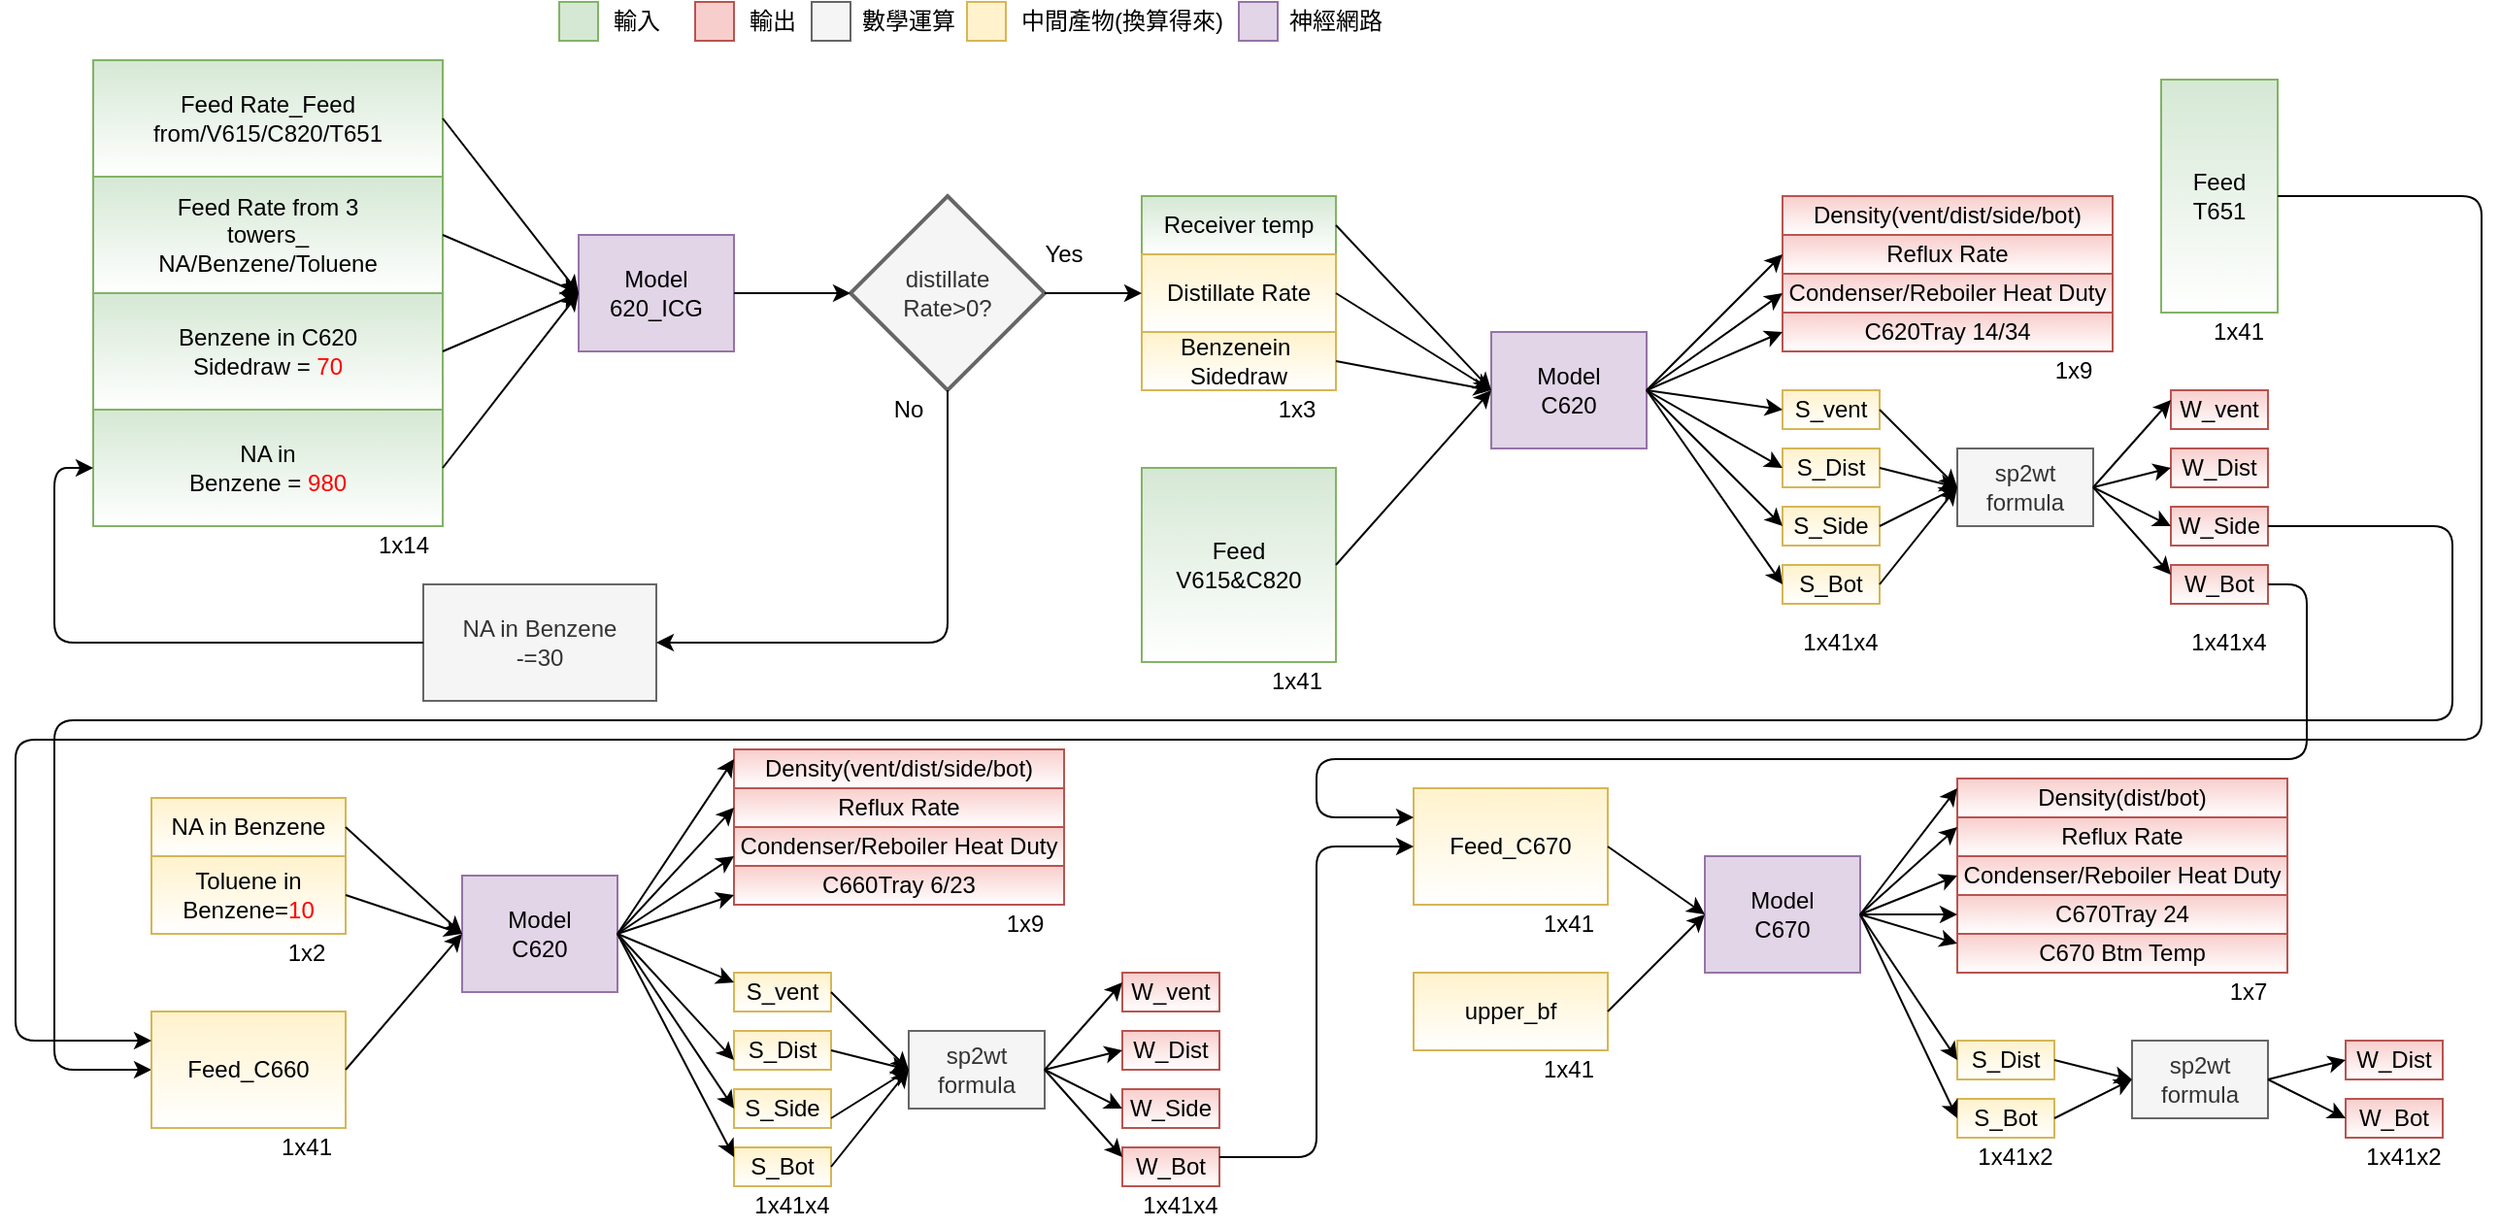 <mxfile version="13.10.4" type="github"><diagram id="YT4fyZw7qUf3C08G1BBM" name="Page-1"><mxGraphModel dx="1673" dy="896" grid="1" gridSize="10" guides="1" tooltips="1" connect="1" arrows="1" fold="1" page="1" pageScale="1" pageWidth="3300" pageHeight="4681" math="0" shadow="0"><root><mxCell id="0"/><mxCell id="1" parent="0"/><mxCell id="cX0LH5ztLK66et_Ho1zG-4" value="Feed Rate_Feed&lt;br&gt;from/V615/C820/T651" style="text;html=1;align=center;verticalAlign=middle;whiteSpace=wrap;rounded=0;fillColor=#d5e8d4;strokeColor=#82b366;gradientColor=#ffffff;" vertex="1" parent="1"><mxGeometry x="70" y="70" width="180" height="60" as="geometry"/></mxCell><mxCell id="cX0LH5ztLK66et_Ho1zG-5" value="Feed Rate from 3&lt;br&gt;towers_&lt;br&gt;NA/Benzene/Toluene" style="text;html=1;align=center;verticalAlign=middle;whiteSpace=wrap;rounded=0;fillColor=#d5e8d4;strokeColor=#82b366;gradientColor=#ffffff;" vertex="1" parent="1"><mxGeometry x="70" y="130" width="180" height="60" as="geometry"/></mxCell><mxCell id="cX0LH5ztLK66et_Ho1zG-6" value="Benzene in C620&lt;br&gt;Sidedraw = &lt;font color=&quot;#ff0000&quot;&gt;70&lt;/font&gt;" style="text;html=1;align=center;verticalAlign=middle;whiteSpace=wrap;rounded=0;fillColor=#d5e8d4;strokeColor=#82b366;gradientColor=#ffffff;" vertex="1" parent="1"><mxGeometry x="70" y="190" width="180" height="60" as="geometry"/></mxCell><mxCell id="cX0LH5ztLK66et_Ho1zG-7" value="NA in&lt;br&gt;Benzene =&amp;nbsp;&lt;font color=&quot;#ff0000&quot;&gt;980&lt;/font&gt;" style="text;html=1;align=center;verticalAlign=middle;whiteSpace=wrap;rounded=0;fillColor=#d5e8d4;strokeColor=#82b366;gradientColor=#ffffff;" vertex="1" parent="1"><mxGeometry x="70" y="250" width="180" height="60" as="geometry"/></mxCell><mxCell id="cX0LH5ztLK66et_Ho1zG-8" value="Model&lt;br&gt;620_ICG" style="rounded=0;whiteSpace=wrap;html=1;strokeColor=#9673a6;fillColor=#e1d5e7;align=center;" vertex="1" parent="1"><mxGeometry x="320" y="160" width="80" height="60" as="geometry"/></mxCell><mxCell id="cX0LH5ztLK66et_Ho1zG-9" value="distillate&lt;br&gt;Rate&amp;gt;0?" style="strokeWidth=2;html=1;shape=mxgraph.flowchart.decision;whiteSpace=wrap;fillColor=#f5f5f5;fontColor=#333333;align=center;strokeColor=#666666;" vertex="1" parent="1"><mxGeometry x="460" y="140" width="100" height="100" as="geometry"/></mxCell><mxCell id="cX0LH5ztLK66et_Ho1zG-11" value="" style="endArrow=classic;html=1;fontColor=#000000;exitX=1;exitY=0.5;exitDx=0;exitDy=0;entryX=0;entryY=0.5;entryDx=0;entryDy=0;" edge="1" parent="1" source="cX0LH5ztLK66et_Ho1zG-4" target="cX0LH5ztLK66et_Ho1zG-8"><mxGeometry width="50" height="50" relative="1" as="geometry"><mxPoint x="320" y="260" as="sourcePoint"/><mxPoint x="370" y="210" as="targetPoint"/></mxGeometry></mxCell><mxCell id="cX0LH5ztLK66et_Ho1zG-12" value="" style="endArrow=classic;html=1;fontColor=#000000;exitX=1;exitY=0.5;exitDx=0;exitDy=0;entryX=0;entryY=0.5;entryDx=0;entryDy=0;" edge="1" parent="1" source="cX0LH5ztLK66et_Ho1zG-5" target="cX0LH5ztLK66et_Ho1zG-8"><mxGeometry width="50" height="50" relative="1" as="geometry"><mxPoint x="320" y="260" as="sourcePoint"/><mxPoint x="370" y="210" as="targetPoint"/></mxGeometry></mxCell><mxCell id="cX0LH5ztLK66et_Ho1zG-13" value="" style="endArrow=classic;html=1;fontColor=#000000;exitX=1;exitY=0.5;exitDx=0;exitDy=0;entryX=0;entryY=0.5;entryDx=0;entryDy=0;" edge="1" parent="1" source="cX0LH5ztLK66et_Ho1zG-6" target="cX0LH5ztLK66et_Ho1zG-8"><mxGeometry width="50" height="50" relative="1" as="geometry"><mxPoint x="320" y="260" as="sourcePoint"/><mxPoint x="370" y="210" as="targetPoint"/></mxGeometry></mxCell><mxCell id="cX0LH5ztLK66et_Ho1zG-14" value="" style="endArrow=classic;html=1;fontColor=#000000;exitX=1;exitY=0.5;exitDx=0;exitDy=0;entryX=0;entryY=0.5;entryDx=0;entryDy=0;" edge="1" parent="1" source="cX0LH5ztLK66et_Ho1zG-7" target="cX0LH5ztLK66et_Ho1zG-8"><mxGeometry width="50" height="50" relative="1" as="geometry"><mxPoint x="320" y="260" as="sourcePoint"/><mxPoint x="370" y="210" as="targetPoint"/></mxGeometry></mxCell><mxCell id="cX0LH5ztLK66et_Ho1zG-15" value="" style="endArrow=classic;html=1;fontColor=#000000;exitX=1;exitY=0.5;exitDx=0;exitDy=0;entryX=0;entryY=0.5;entryDx=0;entryDy=0;entryPerimeter=0;" edge="1" parent="1" source="cX0LH5ztLK66et_Ho1zG-8" target="cX0LH5ztLK66et_Ho1zG-9"><mxGeometry width="50" height="50" relative="1" as="geometry"><mxPoint x="320" y="260" as="sourcePoint"/><mxPoint x="400" y="270" as="targetPoint"/></mxGeometry></mxCell><mxCell id="cX0LH5ztLK66et_Ho1zG-16" value="NA in Benzene&lt;br&gt;-=30" style="rounded=0;whiteSpace=wrap;html=1;strokeColor=#666666;fillColor=#f5f5f5;fontColor=#333333;align=center;" vertex="1" parent="1"><mxGeometry x="240" y="340" width="120" height="60" as="geometry"/></mxCell><mxCell id="cX0LH5ztLK66et_Ho1zG-17" value="" style="edgeStyle=segmentEdgeStyle;endArrow=classic;html=1;fontColor=#000000;exitX=0.5;exitY=1;exitDx=0;exitDy=0;exitPerimeter=0;entryX=1;entryY=0.5;entryDx=0;entryDy=0;" edge="1" parent="1" source="cX0LH5ztLK66et_Ho1zG-9" target="cX0LH5ztLK66et_Ho1zG-16"><mxGeometry width="50" height="50" relative="1" as="geometry"><mxPoint x="320" y="260" as="sourcePoint"/><mxPoint x="510" y="400" as="targetPoint"/><Array as="points"><mxPoint x="510" y="370"/><mxPoint x="400" y="370"/></Array></mxGeometry></mxCell><mxCell id="cX0LH5ztLK66et_Ho1zG-18" value="" style="edgeStyle=segmentEdgeStyle;endArrow=classic;html=1;fontColor=#000000;exitX=0;exitY=0.5;exitDx=0;exitDy=0;entryX=0;entryY=0.5;entryDx=0;entryDy=0;" edge="1" parent="1" source="cX0LH5ztLK66et_Ho1zG-16" target="cX0LH5ztLK66et_Ho1zG-7"><mxGeometry width="50" height="50" relative="1" as="geometry"><mxPoint x="320" y="260" as="sourcePoint"/><mxPoint x="370" y="210" as="targetPoint"/><Array as="points"><mxPoint x="50" y="370"/><mxPoint x="50" y="280"/></Array></mxGeometry></mxCell><mxCell id="cX0LH5ztLK66et_Ho1zG-19" value="No" style="text;html=1;strokeColor=none;fillColor=none;align=center;verticalAlign=middle;whiteSpace=wrap;rounded=0;fontColor=#000000;" vertex="1" parent="1"><mxGeometry x="470" y="240" width="40" height="20" as="geometry"/></mxCell><mxCell id="cX0LH5ztLK66et_Ho1zG-20" value="Yes" style="text;html=1;strokeColor=none;fillColor=none;align=center;verticalAlign=middle;whiteSpace=wrap;rounded=0;fontColor=#000000;" vertex="1" parent="1"><mxGeometry x="550" y="160" width="40" height="20" as="geometry"/></mxCell><mxCell id="cX0LH5ztLK66et_Ho1zG-22" value="Receiver temp" style="text;html=1;align=center;verticalAlign=middle;whiteSpace=wrap;rounded=0;fillColor=#d5e8d4;strokeColor=#82b366;gradientColor=#ffffff;" vertex="1" parent="1"><mxGeometry x="610" y="140" width="100" height="30" as="geometry"/></mxCell><mxCell id="cX0LH5ztLK66et_Ho1zG-23" value="Distillate Rate" style="text;html=1;align=center;verticalAlign=middle;whiteSpace=wrap;rounded=0;fillColor=#fff2cc;strokeColor=#d6b656;gradientColor=#ffffff;" vertex="1" parent="1"><mxGeometry x="610" y="170" width="100" height="40" as="geometry"/></mxCell><mxCell id="cX0LH5ztLK66et_Ho1zG-24" value="Benzenein&amp;nbsp;&lt;br&gt;Sidedraw" style="text;html=1;align=center;verticalAlign=middle;whiteSpace=wrap;rounded=0;fillColor=#fff2cc;strokeColor=#d6b656;gradientColor=#ffffff;" vertex="1" parent="1"><mxGeometry x="610" y="210" width="100" height="30" as="geometry"/></mxCell><mxCell id="cX0LH5ztLK66et_Ho1zG-25" value="1x14" style="text;html=1;strokeColor=none;fillColor=none;align=center;verticalAlign=middle;whiteSpace=wrap;rounded=0;fontColor=#000000;" vertex="1" parent="1"><mxGeometry x="210" y="310" width="40" height="20" as="geometry"/></mxCell><mxCell id="cX0LH5ztLK66et_Ho1zG-26" value="" style="endArrow=classic;html=1;fontColor=#000000;entryX=0;entryY=0.5;entryDx=0;entryDy=0;exitX=1;exitY=0.5;exitDx=0;exitDy=0;exitPerimeter=0;" edge="1" parent="1" source="cX0LH5ztLK66et_Ho1zG-9" target="cX0LH5ztLK66et_Ho1zG-23"><mxGeometry width="50" height="50" relative="1" as="geometry"><mxPoint x="410" y="320" as="sourcePoint"/><mxPoint x="460" y="270" as="targetPoint"/></mxGeometry></mxCell><mxCell id="cX0LH5ztLK66et_Ho1zG-27" value="1x3" style="text;html=1;strokeColor=none;fillColor=none;align=center;verticalAlign=middle;whiteSpace=wrap;rounded=0;fontColor=#000000;" vertex="1" parent="1"><mxGeometry x="670" y="240" width="40" height="20" as="geometry"/></mxCell><mxCell id="cX0LH5ztLK66et_Ho1zG-29" value="Feed&lt;br&gt;V615&amp;amp;C820" style="text;html=1;align=center;verticalAlign=middle;whiteSpace=wrap;rounded=0;strokeColor=#82b366;fillColor=#d5e8d4;gradientColor=#ffffff;" vertex="1" parent="1"><mxGeometry x="610" y="280" width="100" height="100" as="geometry"/></mxCell><mxCell id="cX0LH5ztLK66et_Ho1zG-31" value="Model&lt;br&gt;C620" style="rounded=0;whiteSpace=wrap;html=1;strokeColor=#9673a6;fillColor=#e1d5e7;align=center;" vertex="1" parent="1"><mxGeometry x="790" y="210" width="80" height="60" as="geometry"/></mxCell><mxCell id="cX0LH5ztLK66et_Ho1zG-32" value="1x41" style="text;html=1;strokeColor=none;fillColor=none;align=center;verticalAlign=middle;whiteSpace=wrap;rounded=0;fontColor=#000000;" vertex="1" parent="1"><mxGeometry x="670" y="380" width="40" height="20" as="geometry"/></mxCell><mxCell id="cX0LH5ztLK66et_Ho1zG-33" value="" style="endArrow=classic;html=1;fontColor=#000000;entryX=0;entryY=0.5;entryDx=0;entryDy=0;exitX=1;exitY=0.5;exitDx=0;exitDy=0;" edge="1" parent="1" source="cX0LH5ztLK66et_Ho1zG-22" target="cX0LH5ztLK66et_Ho1zG-31"><mxGeometry width="50" height="50" relative="1" as="geometry"><mxPoint x="430" y="310" as="sourcePoint"/><mxPoint x="480" y="260" as="targetPoint"/></mxGeometry></mxCell><mxCell id="cX0LH5ztLK66et_Ho1zG-34" value="" style="endArrow=classic;html=1;fontColor=#000000;exitX=1;exitY=0.5;exitDx=0;exitDy=0;" edge="1" parent="1" source="cX0LH5ztLK66et_Ho1zG-23"><mxGeometry width="50" height="50" relative="1" as="geometry"><mxPoint x="430" y="310" as="sourcePoint"/><mxPoint x="790" y="240" as="targetPoint"/></mxGeometry></mxCell><mxCell id="cX0LH5ztLK66et_Ho1zG-35" value="" style="endArrow=classic;html=1;fontColor=#000000;entryX=0;entryY=0.5;entryDx=0;entryDy=0;exitX=1;exitY=0.5;exitDx=0;exitDy=0;" edge="1" parent="1" source="cX0LH5ztLK66et_Ho1zG-24" target="cX0LH5ztLK66et_Ho1zG-31"><mxGeometry width="50" height="50" relative="1" as="geometry"><mxPoint x="430" y="310" as="sourcePoint"/><mxPoint x="480" y="260" as="targetPoint"/></mxGeometry></mxCell><mxCell id="cX0LH5ztLK66et_Ho1zG-36" value="" style="endArrow=classic;html=1;fontColor=#000000;entryX=0;entryY=0.5;entryDx=0;entryDy=0;exitX=1;exitY=0.5;exitDx=0;exitDy=0;" edge="1" parent="1" source="cX0LH5ztLK66et_Ho1zG-29" target="cX0LH5ztLK66et_Ho1zG-31"><mxGeometry width="50" height="50" relative="1" as="geometry"><mxPoint x="430" y="310" as="sourcePoint"/><mxPoint x="480" y="260" as="targetPoint"/></mxGeometry></mxCell><mxCell id="cX0LH5ztLK66et_Ho1zG-37" value="Density(vent/dist/side/bot)" style="text;html=1;align=center;verticalAlign=middle;whiteSpace=wrap;rounded=0;fillColor=#f8cecc;strokeColor=#b85450;gradientColor=#ffffff;" vertex="1" parent="1"><mxGeometry x="940" y="140" width="170" height="20" as="geometry"/></mxCell><mxCell id="cX0LH5ztLK66et_Ho1zG-38" value="Reflux Rate" style="text;html=1;align=center;verticalAlign=middle;whiteSpace=wrap;rounded=0;fillColor=#f8cecc;strokeColor=#b85450;gradientColor=#ffffff;" vertex="1" parent="1"><mxGeometry x="940" y="160" width="170" height="20" as="geometry"/></mxCell><mxCell id="cX0LH5ztLK66et_Ho1zG-39" value="Condenser/Reboiler Heat Duty" style="text;html=1;align=center;verticalAlign=middle;whiteSpace=wrap;rounded=0;fillColor=#f8cecc;strokeColor=#b85450;gradientColor=#ffffff;" vertex="1" parent="1"><mxGeometry x="940" y="180" width="170" height="20" as="geometry"/></mxCell><mxCell id="cX0LH5ztLK66et_Ho1zG-42" value="C620Tray 14/34" style="text;html=1;align=center;verticalAlign=middle;whiteSpace=wrap;rounded=0;fillColor=#f8cecc;strokeColor=#b85450;gradientColor=#ffffff;" vertex="1" parent="1"><mxGeometry x="940" y="200" width="170" height="20" as="geometry"/></mxCell><mxCell id="cX0LH5ztLK66et_Ho1zG-43" value="S_vent" style="text;html=1;align=center;verticalAlign=middle;whiteSpace=wrap;rounded=0;fillColor=#fff2cc;strokeColor=#d6b656;gradientColor=#ffffff;" vertex="1" parent="1"><mxGeometry x="940" y="240" width="50" height="20" as="geometry"/></mxCell><mxCell id="cX0LH5ztLK66et_Ho1zG-44" value="S_Dist" style="text;html=1;align=center;verticalAlign=middle;whiteSpace=wrap;rounded=0;fillColor=#fff2cc;strokeColor=#d6b656;gradientColor=#ffffff;" vertex="1" parent="1"><mxGeometry x="940" y="270" width="50" height="20" as="geometry"/></mxCell><mxCell id="cX0LH5ztLK66et_Ho1zG-45" value="S_Side" style="text;html=1;align=center;verticalAlign=middle;whiteSpace=wrap;rounded=0;fillColor=#fff2cc;strokeColor=#d6b656;gradientColor=#ffffff;" vertex="1" parent="1"><mxGeometry x="940" y="300" width="50" height="20" as="geometry"/></mxCell><mxCell id="cX0LH5ztLK66et_Ho1zG-46" value="S_Bot" style="text;html=1;align=center;verticalAlign=middle;whiteSpace=wrap;rounded=0;fillColor=#fff2cc;strokeColor=#d6b656;gradientColor=#ffffff;" vertex="1" parent="1"><mxGeometry x="940" y="330" width="50" height="20" as="geometry"/></mxCell><mxCell id="cX0LH5ztLK66et_Ho1zG-48" value="" style="endArrow=classic;html=1;fontColor=#000000;exitX=1;exitY=0.5;exitDx=0;exitDy=0;entryX=0;entryY=0.5;entryDx=0;entryDy=0;" edge="1" parent="1" source="cX0LH5ztLK66et_Ho1zG-31" target="cX0LH5ztLK66et_Ho1zG-38"><mxGeometry width="50" height="50" relative="1" as="geometry"><mxPoint x="1050" y="280" as="sourcePoint"/><mxPoint x="1100" y="230" as="targetPoint"/></mxGeometry></mxCell><mxCell id="cX0LH5ztLK66et_Ho1zG-49" value="" style="endArrow=classic;html=1;fontColor=#000000;entryX=0;entryY=0.5;entryDx=0;entryDy=0;" edge="1" parent="1" target="cX0LH5ztLK66et_Ho1zG-39"><mxGeometry width="50" height="50" relative="1" as="geometry"><mxPoint x="870" y="240" as="sourcePoint"/><mxPoint x="1090" y="230" as="targetPoint"/></mxGeometry></mxCell><mxCell id="cX0LH5ztLK66et_Ho1zG-50" value="" style="endArrow=classic;html=1;fontColor=#000000;entryX=0;entryY=0.5;entryDx=0;entryDy=0;" edge="1" parent="1" target="cX0LH5ztLK66et_Ho1zG-42"><mxGeometry width="50" height="50" relative="1" as="geometry"><mxPoint x="870" y="240" as="sourcePoint"/><mxPoint x="1090" y="230" as="targetPoint"/></mxGeometry></mxCell><mxCell id="cX0LH5ztLK66et_Ho1zG-51" value="" style="endArrow=classic;html=1;fontColor=#000000;exitX=1;exitY=0.5;exitDx=0;exitDy=0;entryX=0;entryY=0.5;entryDx=0;entryDy=0;" edge="1" parent="1" source="cX0LH5ztLK66et_Ho1zG-31" target="cX0LH5ztLK66et_Ho1zG-43"><mxGeometry width="50" height="50" relative="1" as="geometry"><mxPoint x="1040" y="280" as="sourcePoint"/><mxPoint x="1090" y="230" as="targetPoint"/></mxGeometry></mxCell><mxCell id="cX0LH5ztLK66et_Ho1zG-52" value="" style="endArrow=classic;html=1;fontColor=#000000;entryX=0;entryY=0.5;entryDx=0;entryDy=0;" edge="1" parent="1" target="cX0LH5ztLK66et_Ho1zG-44"><mxGeometry width="50" height="50" relative="1" as="geometry"><mxPoint x="870" y="240" as="sourcePoint"/><mxPoint x="1090" y="230" as="targetPoint"/></mxGeometry></mxCell><mxCell id="cX0LH5ztLK66et_Ho1zG-53" value="" style="endArrow=classic;html=1;fontColor=#000000;exitX=1;exitY=0.5;exitDx=0;exitDy=0;entryX=0;entryY=0.5;entryDx=0;entryDy=0;" edge="1" parent="1" source="cX0LH5ztLK66et_Ho1zG-31" target="cX0LH5ztLK66et_Ho1zG-45"><mxGeometry width="50" height="50" relative="1" as="geometry"><mxPoint x="1040" y="280" as="sourcePoint"/><mxPoint x="1090" y="230" as="targetPoint"/></mxGeometry></mxCell><mxCell id="cX0LH5ztLK66et_Ho1zG-54" value="" style="endArrow=classic;html=1;fontColor=#000000;exitX=1;exitY=0.5;exitDx=0;exitDy=0;entryX=0;entryY=0.5;entryDx=0;entryDy=0;" edge="1" parent="1" source="cX0LH5ztLK66et_Ho1zG-31" target="cX0LH5ztLK66et_Ho1zG-46"><mxGeometry width="50" height="50" relative="1" as="geometry"><mxPoint x="1040" y="350" as="sourcePoint"/><mxPoint x="1090" y="300" as="targetPoint"/></mxGeometry></mxCell><mxCell id="cX0LH5ztLK66et_Ho1zG-55" value="sp2wt&lt;br&gt;formula" style="text;html=1;align=center;verticalAlign=middle;whiteSpace=wrap;rounded=0;fontColor=#333333;fillColor=#f5f5f5;strokeColor=#666666;" vertex="1" parent="1"><mxGeometry x="1030" y="270" width="70" height="40" as="geometry"/></mxCell><mxCell id="cX0LH5ztLK66et_Ho1zG-56" value="" style="endArrow=classic;html=1;fontColor=#000000;exitX=1;exitY=0.5;exitDx=0;exitDy=0;" edge="1" parent="1" source="cX0LH5ztLK66et_Ho1zG-43"><mxGeometry width="50" height="50" relative="1" as="geometry"><mxPoint x="1040" y="340" as="sourcePoint"/><mxPoint x="1030" y="290" as="targetPoint"/></mxGeometry></mxCell><mxCell id="cX0LH5ztLK66et_Ho1zG-57" value="" style="endArrow=classic;html=1;fontColor=#000000;exitX=1;exitY=0.5;exitDx=0;exitDy=0;entryX=0;entryY=0.5;entryDx=0;entryDy=0;" edge="1" parent="1" source="cX0LH5ztLK66et_Ho1zG-44" target="cX0LH5ztLK66et_Ho1zG-55"><mxGeometry width="50" height="50" relative="1" as="geometry"><mxPoint x="1040" y="340" as="sourcePoint"/><mxPoint x="1090" y="290" as="targetPoint"/></mxGeometry></mxCell><mxCell id="cX0LH5ztLK66et_Ho1zG-58" value="" style="endArrow=classic;html=1;fontColor=#000000;exitX=1;exitY=0.5;exitDx=0;exitDy=0;entryX=0;entryY=0.5;entryDx=0;entryDy=0;" edge="1" parent="1" source="cX0LH5ztLK66et_Ho1zG-45" target="cX0LH5ztLK66et_Ho1zG-55"><mxGeometry width="50" height="50" relative="1" as="geometry"><mxPoint x="1040" y="340" as="sourcePoint"/><mxPoint x="1090" y="290" as="targetPoint"/></mxGeometry></mxCell><mxCell id="cX0LH5ztLK66et_Ho1zG-59" value="" style="endArrow=classic;html=1;fontColor=#000000;exitX=1;exitY=0.5;exitDx=0;exitDy=0;entryX=0;entryY=0.5;entryDx=0;entryDy=0;" edge="1" parent="1" source="cX0LH5ztLK66et_Ho1zG-46" target="cX0LH5ztLK66et_Ho1zG-55"><mxGeometry width="50" height="50" relative="1" as="geometry"><mxPoint x="1040" y="340" as="sourcePoint"/><mxPoint x="1090" y="290" as="targetPoint"/></mxGeometry></mxCell><mxCell id="cX0LH5ztLK66et_Ho1zG-61" value="W_vent" style="text;html=1;align=center;verticalAlign=middle;whiteSpace=wrap;rounded=0;fillColor=#f8cecc;strokeColor=#b85450;gradientColor=#ffffff;" vertex="1" parent="1"><mxGeometry x="1140" y="240" width="50" height="20" as="geometry"/></mxCell><mxCell id="cX0LH5ztLK66et_Ho1zG-62" value="W_Dist" style="text;html=1;align=center;verticalAlign=middle;whiteSpace=wrap;rounded=0;fillColor=#f8cecc;strokeColor=#b85450;gradientColor=#ffffff;" vertex="1" parent="1"><mxGeometry x="1140" y="270" width="50" height="20" as="geometry"/></mxCell><mxCell id="cX0LH5ztLK66et_Ho1zG-63" value="W_Side" style="text;html=1;align=center;verticalAlign=middle;whiteSpace=wrap;rounded=0;fillColor=#f8cecc;strokeColor=#b85450;gradientColor=#ffffff;" vertex="1" parent="1"><mxGeometry x="1140" y="300" width="50" height="20" as="geometry"/></mxCell><mxCell id="cX0LH5ztLK66et_Ho1zG-64" value="W_Bot" style="text;html=1;align=center;verticalAlign=middle;whiteSpace=wrap;rounded=0;fillColor=#f8cecc;strokeColor=#b85450;gradientColor=#ffffff;" vertex="1" parent="1"><mxGeometry x="1140" y="330" width="50" height="20" as="geometry"/></mxCell><mxCell id="cX0LH5ztLK66et_Ho1zG-65" value="" style="endArrow=classic;html=1;fontColor=#000000;entryX=0;entryY=0.25;entryDx=0;entryDy=0;exitX=1;exitY=0.5;exitDx=0;exitDy=0;" edge="1" parent="1" source="cX0LH5ztLK66et_Ho1zG-55" target="cX0LH5ztLK66et_Ho1zG-61"><mxGeometry width="50" height="50" relative="1" as="geometry"><mxPoint x="900" y="320" as="sourcePoint"/><mxPoint x="950" y="270" as="targetPoint"/></mxGeometry></mxCell><mxCell id="cX0LH5ztLK66et_Ho1zG-66" value="" style="endArrow=classic;html=1;fontColor=#000000;entryX=0;entryY=0.5;entryDx=0;entryDy=0;exitX=1;exitY=0.5;exitDx=0;exitDy=0;" edge="1" parent="1" source="cX0LH5ztLK66et_Ho1zG-55" target="cX0LH5ztLK66et_Ho1zG-62"><mxGeometry width="50" height="50" relative="1" as="geometry"><mxPoint x="900" y="320" as="sourcePoint"/><mxPoint x="950" y="270" as="targetPoint"/></mxGeometry></mxCell><mxCell id="cX0LH5ztLK66et_Ho1zG-67" value="" style="endArrow=classic;html=1;fontColor=#000000;entryX=0;entryY=0.5;entryDx=0;entryDy=0;exitX=1;exitY=0.5;exitDx=0;exitDy=0;" edge="1" parent="1" source="cX0LH5ztLK66et_Ho1zG-55" target="cX0LH5ztLK66et_Ho1zG-63"><mxGeometry width="50" height="50" relative="1" as="geometry"><mxPoint x="900" y="320" as="sourcePoint"/><mxPoint x="950" y="270" as="targetPoint"/></mxGeometry></mxCell><mxCell id="cX0LH5ztLK66et_Ho1zG-68" value="" style="endArrow=classic;html=1;fontColor=#000000;entryX=0;entryY=0.25;entryDx=0;entryDy=0;exitX=1;exitY=0.5;exitDx=0;exitDy=0;" edge="1" parent="1" source="cX0LH5ztLK66et_Ho1zG-55" target="cX0LH5ztLK66et_Ho1zG-64"><mxGeometry width="50" height="50" relative="1" as="geometry"><mxPoint x="900" y="320" as="sourcePoint"/><mxPoint x="950" y="270" as="targetPoint"/></mxGeometry></mxCell><mxCell id="cX0LH5ztLK66et_Ho1zG-69" value="Feed&lt;br&gt;T651" style="text;html=1;align=center;verticalAlign=middle;whiteSpace=wrap;rounded=0;fillColor=#d5e8d4;strokeColor=#82b366;gradientColor=#ffffff;" vertex="1" parent="1"><mxGeometry x="1135" y="80" width="60" height="120" as="geometry"/></mxCell><mxCell id="cX0LH5ztLK66et_Ho1zG-73" value="" style="edgeStyle=segmentEdgeStyle;endArrow=classic;html=1;fontColor=#000000;exitX=1;exitY=0.5;exitDx=0;exitDy=0;entryX=0;entryY=0.5;entryDx=0;entryDy=0;" edge="1" parent="1" source="cX0LH5ztLK66et_Ho1zG-63" target="cX0LH5ztLK66et_Ho1zG-74"><mxGeometry width="50" height="50" relative="1" as="geometry"><mxPoint x="1285.0" y="300" as="sourcePoint"/><mxPoint x="80" y="590" as="targetPoint"/><Array as="points"><mxPoint x="1285" y="310"/><mxPoint x="1285" y="410"/><mxPoint x="50" y="410"/><mxPoint x="50" y="590"/></Array></mxGeometry></mxCell><mxCell id="cX0LH5ztLK66et_Ho1zG-74" value="Feed_C660" style="text;html=1;align=center;verticalAlign=middle;whiteSpace=wrap;rounded=0;strokeColor=#d6b656;fillColor=#fff2cc;gradientColor=#ffffff;" vertex="1" parent="1"><mxGeometry x="100" y="560" width="100" height="60" as="geometry"/></mxCell><mxCell id="cX0LH5ztLK66et_Ho1zG-76" value="NA in Benzene" style="text;html=1;align=center;verticalAlign=middle;whiteSpace=wrap;rounded=0;fillColor=#fff2cc;strokeColor=#d6b656;gradientColor=#ffffff;" vertex="1" parent="1"><mxGeometry x="100" y="450" width="100" height="30" as="geometry"/></mxCell><mxCell id="cX0LH5ztLK66et_Ho1zG-77" value="Toluene in Benzene=&lt;font color=&quot;#ff0000&quot;&gt;10&lt;/font&gt;" style="text;html=1;align=center;verticalAlign=middle;whiteSpace=wrap;rounded=0;fillColor=#fff2cc;strokeColor=#d6b656;gradientColor=#ffffff;" vertex="1" parent="1"><mxGeometry x="100" y="480" width="100" height="40" as="geometry"/></mxCell><mxCell id="cX0LH5ztLK66et_Ho1zG-79" value="Model&lt;br&gt;C620" style="rounded=0;whiteSpace=wrap;html=1;strokeColor=#9673a6;fillColor=#e1d5e7;align=center;" vertex="1" parent="1"><mxGeometry x="260" y="490" width="80" height="60" as="geometry"/></mxCell><mxCell id="cX0LH5ztLK66et_Ho1zG-80" value="" style="endArrow=classic;html=1;fontColor=#000000;exitX=1;exitY=0.5;exitDx=0;exitDy=0;entryX=0;entryY=0.5;entryDx=0;entryDy=0;" edge="1" parent="1" source="cX0LH5ztLK66et_Ho1zG-76" target="cX0LH5ztLK66et_Ho1zG-79"><mxGeometry width="50" height="50" relative="1" as="geometry"><mxPoint x="620" y="430" as="sourcePoint"/><mxPoint x="670" y="380" as="targetPoint"/></mxGeometry></mxCell><mxCell id="cX0LH5ztLK66et_Ho1zG-81" value="" style="endArrow=classic;html=1;fontColor=#000000;exitX=1;exitY=0.5;exitDx=0;exitDy=0;entryX=0;entryY=0.5;entryDx=0;entryDy=0;" edge="1" parent="1" source="cX0LH5ztLK66et_Ho1zG-77" target="cX0LH5ztLK66et_Ho1zG-79"><mxGeometry width="50" height="50" relative="1" as="geometry"><mxPoint x="620" y="430" as="sourcePoint"/><mxPoint x="670" y="380" as="targetPoint"/></mxGeometry></mxCell><mxCell id="cX0LH5ztLK66et_Ho1zG-82" value="" style="endArrow=classic;html=1;fontColor=#000000;exitX=1;exitY=0.5;exitDx=0;exitDy=0;entryX=0;entryY=0.5;entryDx=0;entryDy=0;" edge="1" parent="1" source="cX0LH5ztLK66et_Ho1zG-74" target="cX0LH5ztLK66et_Ho1zG-79"><mxGeometry width="50" height="50" relative="1" as="geometry"><mxPoint x="620" y="430" as="sourcePoint"/><mxPoint x="670" y="380" as="targetPoint"/></mxGeometry></mxCell><mxCell id="cX0LH5ztLK66et_Ho1zG-84" value="1x41" style="text;html=1;strokeColor=none;fillColor=none;align=center;verticalAlign=middle;whiteSpace=wrap;rounded=0;fontColor=#000000;" vertex="1" parent="1"><mxGeometry x="1155" y="200" width="40" height="20" as="geometry"/></mxCell><mxCell id="cX0LH5ztLK66et_Ho1zG-85" value="1x9" style="text;html=1;strokeColor=none;fillColor=none;align=center;verticalAlign=middle;whiteSpace=wrap;rounded=0;fontColor=#000000;" vertex="1" parent="1"><mxGeometry x="1070" y="220" width="40" height="20" as="geometry"/></mxCell><mxCell id="cX0LH5ztLK66et_Ho1zG-86" value="1x41x4" style="text;html=1;strokeColor=none;fillColor=none;align=center;verticalAlign=middle;whiteSpace=wrap;rounded=0;fontColor=#000000;" vertex="1" parent="1"><mxGeometry x="950" y="360" width="40" height="20" as="geometry"/></mxCell><mxCell id="cX0LH5ztLK66et_Ho1zG-87" value="1x41x4" style="text;html=1;strokeColor=none;fillColor=none;align=center;verticalAlign=middle;whiteSpace=wrap;rounded=0;fontColor=#000000;" vertex="1" parent="1"><mxGeometry x="1150" y="360" width="40" height="20" as="geometry"/></mxCell><mxCell id="cX0LH5ztLK66et_Ho1zG-88" value="1x2" style="text;html=1;strokeColor=none;fillColor=none;align=center;verticalAlign=middle;whiteSpace=wrap;rounded=0;fontColor=#000000;" vertex="1" parent="1"><mxGeometry x="160" y="520" width="40" height="20" as="geometry"/></mxCell><mxCell id="cX0LH5ztLK66et_Ho1zG-89" value="1x41" style="text;html=1;strokeColor=none;fillColor=none;align=center;verticalAlign=middle;whiteSpace=wrap;rounded=0;fontColor=#000000;" vertex="1" parent="1"><mxGeometry x="160" y="620" width="40" height="20" as="geometry"/></mxCell><mxCell id="cX0LH5ztLK66et_Ho1zG-90" value="Density(vent/dist/side/bot)" style="text;html=1;align=center;verticalAlign=middle;whiteSpace=wrap;rounded=0;fillColor=#f8cecc;strokeColor=#b85450;gradientColor=#ffffff;" vertex="1" parent="1"><mxGeometry x="400" y="425" width="170" height="20" as="geometry"/></mxCell><mxCell id="cX0LH5ztLK66et_Ho1zG-91" value="Reflux Rate" style="text;html=1;align=center;verticalAlign=middle;whiteSpace=wrap;rounded=0;fillColor=#f8cecc;strokeColor=#b85450;gradientColor=#ffffff;" vertex="1" parent="1"><mxGeometry x="400" y="445" width="170" height="20" as="geometry"/></mxCell><mxCell id="cX0LH5ztLK66et_Ho1zG-92" value="Condenser/Reboiler Heat Duty" style="text;html=1;align=center;verticalAlign=middle;whiteSpace=wrap;rounded=0;fillColor=#f8cecc;strokeColor=#b85450;gradientColor=#ffffff;" vertex="1" parent="1"><mxGeometry x="400" y="465" width="170" height="20" as="geometry"/></mxCell><mxCell id="cX0LH5ztLK66et_Ho1zG-93" value="C660Tray 6/23" style="text;html=1;align=center;verticalAlign=middle;whiteSpace=wrap;rounded=0;fillColor=#f8cecc;strokeColor=#b85450;gradientColor=#ffffff;" vertex="1" parent="1"><mxGeometry x="400" y="485" width="170" height="20" as="geometry"/></mxCell><mxCell id="cX0LH5ztLK66et_Ho1zG-97" value="" style="endArrow=classic;html=1;fontColor=#000000;exitX=1;exitY=0.5;exitDx=0;exitDy=0;entryX=0;entryY=0.25;entryDx=0;entryDy=0;" edge="1" parent="1" source="cX0LH5ztLK66et_Ho1zG-79" target="cX0LH5ztLK66et_Ho1zG-90"><mxGeometry width="50" height="50" relative="1" as="geometry"><mxPoint x="620" y="430" as="sourcePoint"/><mxPoint x="390" y="480" as="targetPoint"/></mxGeometry></mxCell><mxCell id="cX0LH5ztLK66et_Ho1zG-98" value="" style="endArrow=classic;html=1;fontColor=#000000;exitX=1;exitY=0.5;exitDx=0;exitDy=0;entryX=0;entryY=0.5;entryDx=0;entryDy=0;" edge="1" parent="1" source="cX0LH5ztLK66et_Ho1zG-79" target="cX0LH5ztLK66et_Ho1zG-91"><mxGeometry width="50" height="50" relative="1" as="geometry"><mxPoint x="620" y="430" as="sourcePoint"/><mxPoint x="670" y="380" as="targetPoint"/></mxGeometry></mxCell><mxCell id="cX0LH5ztLK66et_Ho1zG-99" value="" style="endArrow=classic;html=1;fontColor=#000000;exitX=1;exitY=0.5;exitDx=0;exitDy=0;entryX=0;entryY=0.75;entryDx=0;entryDy=0;" edge="1" parent="1" source="cX0LH5ztLK66et_Ho1zG-79" target="cX0LH5ztLK66et_Ho1zG-92"><mxGeometry width="50" height="50" relative="1" as="geometry"><mxPoint x="620" y="430" as="sourcePoint"/><mxPoint x="670" y="380" as="targetPoint"/></mxGeometry></mxCell><mxCell id="cX0LH5ztLK66et_Ho1zG-100" value="" style="endArrow=classic;html=1;fontColor=#000000;exitX=1;exitY=0.5;exitDx=0;exitDy=0;entryX=0;entryY=0.75;entryDx=0;entryDy=0;" edge="1" parent="1" source="cX0LH5ztLK66et_Ho1zG-79" target="cX0LH5ztLK66et_Ho1zG-93"><mxGeometry width="50" height="50" relative="1" as="geometry"><mxPoint x="620" y="430" as="sourcePoint"/><mxPoint x="670" y="380" as="targetPoint"/></mxGeometry></mxCell><mxCell id="cX0LH5ztLK66et_Ho1zG-101" value="S_vent" style="text;html=1;align=center;verticalAlign=middle;whiteSpace=wrap;rounded=0;fillColor=#fff2cc;strokeColor=#d6b656;gradientColor=#ffffff;" vertex="1" parent="1"><mxGeometry x="400" y="540" width="50" height="20" as="geometry"/></mxCell><mxCell id="cX0LH5ztLK66et_Ho1zG-102" value="S_Dist" style="text;html=1;align=center;verticalAlign=middle;whiteSpace=wrap;rounded=0;fillColor=#fff2cc;strokeColor=#d6b656;gradientColor=#ffffff;" vertex="1" parent="1"><mxGeometry x="400" y="570" width="50" height="20" as="geometry"/></mxCell><mxCell id="cX0LH5ztLK66et_Ho1zG-103" value="S_Side" style="text;html=1;align=center;verticalAlign=middle;whiteSpace=wrap;rounded=0;fillColor=#fff2cc;strokeColor=#d6b656;gradientColor=#ffffff;" vertex="1" parent="1"><mxGeometry x="400" y="600" width="50" height="20" as="geometry"/></mxCell><mxCell id="cX0LH5ztLK66et_Ho1zG-104" value="S_Bot" style="text;html=1;align=center;verticalAlign=middle;whiteSpace=wrap;rounded=0;fillColor=#fff2cc;strokeColor=#d6b656;gradientColor=#ffffff;" vertex="1" parent="1"><mxGeometry x="400" y="630" width="50" height="20" as="geometry"/></mxCell><mxCell id="cX0LH5ztLK66et_Ho1zG-105" value="1x41x4" style="text;html=1;strokeColor=none;fillColor=none;align=center;verticalAlign=middle;whiteSpace=wrap;rounded=0;fontColor=#000000;" vertex="1" parent="1"><mxGeometry x="410" y="650" width="40" height="20" as="geometry"/></mxCell><mxCell id="cX0LH5ztLK66et_Ho1zG-106" value="" style="endArrow=classic;html=1;fontColor=#000000;exitX=1;exitY=0.5;exitDx=0;exitDy=0;entryX=0;entryY=0.25;entryDx=0;entryDy=0;" edge="1" parent="1" source="cX0LH5ztLK66et_Ho1zG-79" target="cX0LH5ztLK66et_Ho1zG-101"><mxGeometry width="50" height="50" relative="1" as="geometry"><mxPoint x="620" y="430" as="sourcePoint"/><mxPoint x="670" y="380" as="targetPoint"/></mxGeometry></mxCell><mxCell id="cX0LH5ztLK66et_Ho1zG-107" value="" style="endArrow=classic;html=1;fontColor=#000000;exitX=1;exitY=0.5;exitDx=0;exitDy=0;entryX=0;entryY=0.75;entryDx=0;entryDy=0;" edge="1" parent="1" source="cX0LH5ztLK66et_Ho1zG-79" target="cX0LH5ztLK66et_Ho1zG-102"><mxGeometry width="50" height="50" relative="1" as="geometry"><mxPoint x="620" y="430" as="sourcePoint"/><mxPoint x="670" y="380" as="targetPoint"/></mxGeometry></mxCell><mxCell id="cX0LH5ztLK66et_Ho1zG-108" value="" style="endArrow=classic;html=1;fontColor=#000000;exitX=1;exitY=0.5;exitDx=0;exitDy=0;entryX=0;entryY=0.5;entryDx=0;entryDy=0;" edge="1" parent="1" source="cX0LH5ztLK66et_Ho1zG-79" target="cX0LH5ztLK66et_Ho1zG-103"><mxGeometry width="50" height="50" relative="1" as="geometry"><mxPoint x="620" y="430" as="sourcePoint"/><mxPoint x="670" y="380" as="targetPoint"/></mxGeometry></mxCell><mxCell id="cX0LH5ztLK66et_Ho1zG-109" value="" style="endArrow=classic;html=1;fontColor=#000000;entryX=0;entryY=0.25;entryDx=0;entryDy=0;" edge="1" parent="1" target="cX0LH5ztLK66et_Ho1zG-104"><mxGeometry width="50" height="50" relative="1" as="geometry"><mxPoint x="340" y="520" as="sourcePoint"/><mxPoint x="670" y="380" as="targetPoint"/></mxGeometry></mxCell><mxCell id="cX0LH5ztLK66et_Ho1zG-110" value="sp2wt&lt;br&gt;formula" style="text;html=1;align=center;verticalAlign=middle;whiteSpace=wrap;rounded=0;fontColor=#333333;fillColor=#f5f5f5;strokeColor=#666666;" vertex="1" parent="1"><mxGeometry x="490" y="570" width="70" height="40" as="geometry"/></mxCell><mxCell id="cX0LH5ztLK66et_Ho1zG-111" value="" style="endArrow=classic;html=1;fontColor=#000000;exitX=1;exitY=0.5;exitDx=0;exitDy=0;entryX=0;entryY=0.5;entryDx=0;entryDy=0;" edge="1" parent="1" source="cX0LH5ztLK66et_Ho1zG-101" target="cX0LH5ztLK66et_Ho1zG-110"><mxGeometry width="50" height="50" relative="1" as="geometry"><mxPoint x="620" y="430" as="sourcePoint"/><mxPoint x="670" y="380" as="targetPoint"/></mxGeometry></mxCell><mxCell id="cX0LH5ztLK66et_Ho1zG-112" value="" style="endArrow=classic;html=1;fontColor=#000000;exitX=1;exitY=0.5;exitDx=0;exitDy=0;entryX=0;entryY=0.5;entryDx=0;entryDy=0;" edge="1" parent="1" source="cX0LH5ztLK66et_Ho1zG-102" target="cX0LH5ztLK66et_Ho1zG-110"><mxGeometry width="50" height="50" relative="1" as="geometry"><mxPoint x="620" y="430" as="sourcePoint"/><mxPoint x="670" y="380" as="targetPoint"/></mxGeometry></mxCell><mxCell id="cX0LH5ztLK66et_Ho1zG-113" value="" style="endArrow=classic;html=1;fontColor=#000000;exitX=1;exitY=0.75;exitDx=0;exitDy=0;entryX=0;entryY=0.5;entryDx=0;entryDy=0;" edge="1" parent="1" source="cX0LH5ztLK66et_Ho1zG-103" target="cX0LH5ztLK66et_Ho1zG-110"><mxGeometry width="50" height="50" relative="1" as="geometry"><mxPoint x="620" y="430" as="sourcePoint"/><mxPoint x="670" y="380" as="targetPoint"/></mxGeometry></mxCell><mxCell id="cX0LH5ztLK66et_Ho1zG-114" value="" style="endArrow=classic;html=1;fontColor=#000000;exitX=1;exitY=0.5;exitDx=0;exitDy=0;" edge="1" parent="1" source="cX0LH5ztLK66et_Ho1zG-104"><mxGeometry width="50" height="50" relative="1" as="geometry"><mxPoint x="620" y="430" as="sourcePoint"/><mxPoint x="490" y="590" as="targetPoint"/></mxGeometry></mxCell><mxCell id="cX0LH5ztLK66et_Ho1zG-115" value="W_vent" style="text;html=1;align=center;verticalAlign=middle;whiteSpace=wrap;rounded=0;fillColor=#f8cecc;strokeColor=#b85450;gradientColor=#ffffff;" vertex="1" parent="1"><mxGeometry x="600" y="540" width="50" height="20" as="geometry"/></mxCell><mxCell id="cX0LH5ztLK66et_Ho1zG-116" value="W_Dist" style="text;html=1;align=center;verticalAlign=middle;whiteSpace=wrap;rounded=0;fillColor=#f8cecc;strokeColor=#b85450;gradientColor=#ffffff;" vertex="1" parent="1"><mxGeometry x="600" y="570" width="50" height="20" as="geometry"/></mxCell><mxCell id="cX0LH5ztLK66et_Ho1zG-117" value="W_Side" style="text;html=1;align=center;verticalAlign=middle;whiteSpace=wrap;rounded=0;fillColor=#f8cecc;strokeColor=#b85450;gradientColor=#ffffff;" vertex="1" parent="1"><mxGeometry x="600" y="600" width="50" height="20" as="geometry"/></mxCell><mxCell id="cX0LH5ztLK66et_Ho1zG-118" value="W_Bot" style="text;html=1;align=center;verticalAlign=middle;whiteSpace=wrap;rounded=0;fillColor=#f8cecc;strokeColor=#b85450;gradientColor=#ffffff;" vertex="1" parent="1"><mxGeometry x="600" y="630" width="50" height="20" as="geometry"/></mxCell><mxCell id="cX0LH5ztLK66et_Ho1zG-119" value="1x41x4" style="text;html=1;strokeColor=none;fillColor=none;align=center;verticalAlign=middle;whiteSpace=wrap;rounded=0;fontColor=#000000;" vertex="1" parent="1"><mxGeometry x="610" y="650" width="40" height="20" as="geometry"/></mxCell><mxCell id="cX0LH5ztLK66et_Ho1zG-120" value="" style="endArrow=classic;html=1;fontColor=#000000;exitX=1;exitY=0.5;exitDx=0;exitDy=0;entryX=0;entryY=0.25;entryDx=0;entryDy=0;" edge="1" parent="1" source="cX0LH5ztLK66et_Ho1zG-110" target="cX0LH5ztLK66et_Ho1zG-115"><mxGeometry width="50" height="50" relative="1" as="geometry"><mxPoint x="620" y="430" as="sourcePoint"/><mxPoint x="670" y="380" as="targetPoint"/></mxGeometry></mxCell><mxCell id="cX0LH5ztLK66et_Ho1zG-121" value="" style="endArrow=classic;html=1;fontColor=#000000;entryX=0;entryY=0.5;entryDx=0;entryDy=0;" edge="1" parent="1" target="cX0LH5ztLK66et_Ho1zG-116"><mxGeometry width="50" height="50" relative="1" as="geometry"><mxPoint x="560" y="590" as="sourcePoint"/><mxPoint x="670" y="380" as="targetPoint"/></mxGeometry></mxCell><mxCell id="cX0LH5ztLK66et_Ho1zG-122" value="" style="endArrow=classic;html=1;fontColor=#000000;exitX=1;exitY=0.5;exitDx=0;exitDy=0;entryX=0;entryY=0.5;entryDx=0;entryDy=0;" edge="1" parent="1" source="cX0LH5ztLK66et_Ho1zG-110" target="cX0LH5ztLK66et_Ho1zG-117"><mxGeometry width="50" height="50" relative="1" as="geometry"><mxPoint x="620" y="430" as="sourcePoint"/><mxPoint x="670" y="380" as="targetPoint"/></mxGeometry></mxCell><mxCell id="cX0LH5ztLK66et_Ho1zG-123" value="" style="endArrow=classic;html=1;fontColor=#000000;entryX=0;entryY=0.25;entryDx=0;entryDy=0;" edge="1" parent="1" target="cX0LH5ztLK66et_Ho1zG-118"><mxGeometry width="50" height="50" relative="1" as="geometry"><mxPoint x="560" y="590" as="sourcePoint"/><mxPoint x="670" y="380" as="targetPoint"/></mxGeometry></mxCell><mxCell id="cX0LH5ztLK66et_Ho1zG-124" value="Feed_C670" style="text;html=1;align=center;verticalAlign=middle;whiteSpace=wrap;rounded=0;strokeColor=#d6b656;fillColor=#fff2cc;gradientColor=#ffffff;" vertex="1" parent="1"><mxGeometry x="750" y="445" width="100" height="60" as="geometry"/></mxCell><mxCell id="cX0LH5ztLK66et_Ho1zG-125" value="" style="edgeStyle=segmentEdgeStyle;endArrow=classic;html=1;fontColor=#000000;exitX=1;exitY=0.25;exitDx=0;exitDy=0;entryX=0;entryY=0.5;entryDx=0;entryDy=0;" edge="1" parent="1" source="cX0LH5ztLK66et_Ho1zG-118" target="cX0LH5ztLK66et_Ho1zG-124"><mxGeometry width="50" height="50" relative="1" as="geometry"><mxPoint x="620" y="440" as="sourcePoint"/><mxPoint x="670" y="390" as="targetPoint"/><Array as="points"><mxPoint x="700" y="635"/><mxPoint x="700" y="475"/></Array></mxGeometry></mxCell><mxCell id="cX0LH5ztLK66et_Ho1zG-126" value="" style="edgeStyle=segmentEdgeStyle;endArrow=classic;html=1;fontColor=#000000;exitX=1;exitY=0.5;exitDx=0;exitDy=0;entryX=0;entryY=0.25;entryDx=0;entryDy=0;" edge="1" parent="1" source="cX0LH5ztLK66et_Ho1zG-69" target="cX0LH5ztLK66et_Ho1zG-74"><mxGeometry width="50" height="50" relative="1" as="geometry"><mxPoint x="620" y="440" as="sourcePoint"/><mxPoint x="20" y="400" as="targetPoint"/><Array as="points"><mxPoint x="1300" y="140"/><mxPoint x="1300" y="420"/><mxPoint x="30" y="420"/><mxPoint x="30" y="575"/></Array></mxGeometry></mxCell><mxCell id="cX0LH5ztLK66et_Ho1zG-127" value="" style="edgeStyle=segmentEdgeStyle;endArrow=classic;html=1;fontColor=#000000;exitX=1;exitY=0.5;exitDx=0;exitDy=0;entryX=0;entryY=0.25;entryDx=0;entryDy=0;" edge="1" parent="1" source="cX0LH5ztLK66et_Ho1zG-64" target="cX0LH5ztLK66et_Ho1zG-124"><mxGeometry width="50" height="50" relative="1" as="geometry"><mxPoint x="620" y="440" as="sourcePoint"/><mxPoint x="680" y="460" as="targetPoint"/><Array as="points"><mxPoint x="1210" y="340"/><mxPoint x="1210" y="430"/><mxPoint x="700" y="430"/><mxPoint x="700" y="460"/></Array></mxGeometry></mxCell><mxCell id="cX0LH5ztLK66et_Ho1zG-128" value="upper_bf" style="text;html=1;align=center;verticalAlign=middle;whiteSpace=wrap;rounded=0;fillColor=#fff2cc;strokeColor=#d6b656;gradientColor=#ffffff;" vertex="1" parent="1"><mxGeometry x="750" y="540" width="100" height="40" as="geometry"/></mxCell><mxCell id="cX0LH5ztLK66et_Ho1zG-129" value="1x41" style="text;html=1;strokeColor=none;fillColor=none;align=center;verticalAlign=middle;whiteSpace=wrap;rounded=0;fontColor=#000000;" vertex="1" parent="1"><mxGeometry x="810" y="505" width="40" height="20" as="geometry"/></mxCell><mxCell id="cX0LH5ztLK66et_Ho1zG-130" value="1x41" style="text;html=1;strokeColor=none;fillColor=none;align=center;verticalAlign=middle;whiteSpace=wrap;rounded=0;fontColor=#000000;" vertex="1" parent="1"><mxGeometry x="810" y="580" width="40" height="20" as="geometry"/></mxCell><mxCell id="cX0LH5ztLK66et_Ho1zG-131" value="1x9" style="text;html=1;strokeColor=none;fillColor=none;align=center;verticalAlign=middle;whiteSpace=wrap;rounded=0;fontColor=#000000;" vertex="1" parent="1"><mxGeometry x="530" y="505" width="40" height="20" as="geometry"/></mxCell><mxCell id="cX0LH5ztLK66et_Ho1zG-132" value="Model&lt;br&gt;C670" style="rounded=0;whiteSpace=wrap;html=1;strokeColor=#9673a6;fillColor=#e1d5e7;align=center;" vertex="1" parent="1"><mxGeometry x="900" y="480" width="80" height="60" as="geometry"/></mxCell><mxCell id="cX0LH5ztLK66et_Ho1zG-133" value="" style="endArrow=classic;html=1;fontColor=#000000;entryX=0;entryY=0.5;entryDx=0;entryDy=0;exitX=1;exitY=0.5;exitDx=0;exitDy=0;" edge="1" parent="1" source="cX0LH5ztLK66et_Ho1zG-124" target="cX0LH5ztLK66et_Ho1zG-132"><mxGeometry width="50" height="50" relative="1" as="geometry"><mxPoint x="740" y="480" as="sourcePoint"/><mxPoint x="790" y="430" as="targetPoint"/></mxGeometry></mxCell><mxCell id="cX0LH5ztLK66et_Ho1zG-134" value="" style="endArrow=classic;html=1;fontColor=#000000;exitX=1;exitY=0.5;exitDx=0;exitDy=0;" edge="1" parent="1" source="cX0LH5ztLK66et_Ho1zG-128"><mxGeometry width="50" height="50" relative="1" as="geometry"><mxPoint x="740" y="480" as="sourcePoint"/><mxPoint x="900" y="510" as="targetPoint"/></mxGeometry></mxCell><mxCell id="cX0LH5ztLK66et_Ho1zG-135" value="Density(dist/bot)" style="text;html=1;align=center;verticalAlign=middle;whiteSpace=wrap;rounded=0;fillColor=#f8cecc;strokeColor=#b85450;gradientColor=#ffffff;" vertex="1" parent="1"><mxGeometry x="1030" y="440" width="170" height="20" as="geometry"/></mxCell><mxCell id="cX0LH5ztLK66et_Ho1zG-136" value="Reflux Rate" style="text;html=1;align=center;verticalAlign=middle;whiteSpace=wrap;rounded=0;fillColor=#f8cecc;strokeColor=#b85450;gradientColor=#ffffff;" vertex="1" parent="1"><mxGeometry x="1030" y="460" width="170" height="20" as="geometry"/></mxCell><mxCell id="cX0LH5ztLK66et_Ho1zG-137" value="Condenser/Reboiler Heat Duty" style="text;html=1;align=center;verticalAlign=middle;whiteSpace=wrap;rounded=0;fillColor=#f8cecc;strokeColor=#b85450;gradientColor=#ffffff;" vertex="1" parent="1"><mxGeometry x="1030" y="480" width="170" height="20" as="geometry"/></mxCell><mxCell id="cX0LH5ztLK66et_Ho1zG-138" value="C670Tray 24" style="text;html=1;align=center;verticalAlign=middle;whiteSpace=wrap;rounded=0;fillColor=#f8cecc;strokeColor=#b85450;gradientColor=#ffffff;" vertex="1" parent="1"><mxGeometry x="1030" y="500" width="170" height="20" as="geometry"/></mxCell><mxCell id="cX0LH5ztLK66et_Ho1zG-139" value="C670 Btm Temp" style="text;html=1;align=center;verticalAlign=middle;whiteSpace=wrap;rounded=0;fillColor=#f8cecc;strokeColor=#b85450;gradientColor=#ffffff;" vertex="1" parent="1"><mxGeometry x="1030" y="520" width="170" height="20" as="geometry"/></mxCell><mxCell id="cX0LH5ztLK66et_Ho1zG-140" value="" style="endArrow=classic;html=1;fontColor=#000000;exitX=1;exitY=0.5;exitDx=0;exitDy=0;entryX=0;entryY=0.25;entryDx=0;entryDy=0;" edge="1" parent="1" source="cX0LH5ztLK66et_Ho1zG-132" target="cX0LH5ztLK66et_Ho1zG-135"><mxGeometry width="50" height="50" relative="1" as="geometry"><mxPoint x="740" y="480" as="sourcePoint"/><mxPoint x="790" y="430" as="targetPoint"/></mxGeometry></mxCell><mxCell id="cX0LH5ztLK66et_Ho1zG-142" value="" style="endArrow=classic;html=1;fontColor=#000000;exitX=1;exitY=0.5;exitDx=0;exitDy=0;entryX=0;entryY=0.25;entryDx=0;entryDy=0;" edge="1" parent="1" source="cX0LH5ztLK66et_Ho1zG-132" target="cX0LH5ztLK66et_Ho1zG-136"><mxGeometry width="50" height="50" relative="1" as="geometry"><mxPoint x="740" y="480" as="sourcePoint"/><mxPoint x="790" y="430" as="targetPoint"/></mxGeometry></mxCell><mxCell id="cX0LH5ztLK66et_Ho1zG-143" value="" style="endArrow=classic;html=1;fontColor=#000000;entryX=0;entryY=0.5;entryDx=0;entryDy=0;exitX=1;exitY=0.5;exitDx=0;exitDy=0;" edge="1" parent="1" source="cX0LH5ztLK66et_Ho1zG-132" target="cX0LH5ztLK66et_Ho1zG-137"><mxGeometry width="50" height="50" relative="1" as="geometry"><mxPoint x="740" y="480" as="sourcePoint"/><mxPoint x="790" y="430" as="targetPoint"/></mxGeometry></mxCell><mxCell id="cX0LH5ztLK66et_Ho1zG-144" value="" style="endArrow=classic;html=1;fontColor=#000000;entryX=0;entryY=0.5;entryDx=0;entryDy=0;" edge="1" parent="1" target="cX0LH5ztLK66et_Ho1zG-138"><mxGeometry width="50" height="50" relative="1" as="geometry"><mxPoint x="980" y="510" as="sourcePoint"/><mxPoint x="790" y="430" as="targetPoint"/></mxGeometry></mxCell><mxCell id="cX0LH5ztLK66et_Ho1zG-145" value="" style="endArrow=classic;html=1;fontColor=#000000;entryX=0;entryY=0.25;entryDx=0;entryDy=0;" edge="1" parent="1" target="cX0LH5ztLK66et_Ho1zG-139"><mxGeometry width="50" height="50" relative="1" as="geometry"><mxPoint x="980" y="510" as="sourcePoint"/><mxPoint x="790" y="430" as="targetPoint"/></mxGeometry></mxCell><mxCell id="cX0LH5ztLK66et_Ho1zG-148" value="S_Dist" style="text;html=1;align=center;verticalAlign=middle;whiteSpace=wrap;rounded=0;fillColor=#fff2cc;strokeColor=#d6b656;gradientColor=#ffffff;" vertex="1" parent="1"><mxGeometry x="1030" y="575" width="50" height="20" as="geometry"/></mxCell><mxCell id="cX0LH5ztLK66et_Ho1zG-149" value="S_Bot" style="text;html=1;align=center;verticalAlign=middle;whiteSpace=wrap;rounded=0;fillColor=#fff2cc;strokeColor=#d6b656;gradientColor=#ffffff;" vertex="1" parent="1"><mxGeometry x="1030" y="605" width="50" height="20" as="geometry"/></mxCell><mxCell id="cX0LH5ztLK66et_Ho1zG-151" value="sp2wt&lt;br&gt;formula" style="text;html=1;align=center;verticalAlign=middle;whiteSpace=wrap;rounded=0;fontColor=#333333;fillColor=#f5f5f5;strokeColor=#666666;" vertex="1" parent="1"><mxGeometry x="1120" y="575" width="70" height="40" as="geometry"/></mxCell><mxCell id="cX0LH5ztLK66et_Ho1zG-153" value="" style="endArrow=classic;html=1;fontColor=#000000;exitX=1;exitY=0.5;exitDx=0;exitDy=0;entryX=0;entryY=0.5;entryDx=0;entryDy=0;" edge="1" parent="1" source="cX0LH5ztLK66et_Ho1zG-148" target="cX0LH5ztLK66et_Ho1zG-151"><mxGeometry width="50" height="50" relative="1" as="geometry"><mxPoint x="1130" y="645" as="sourcePoint"/><mxPoint x="1180" y="595" as="targetPoint"/></mxGeometry></mxCell><mxCell id="cX0LH5ztLK66et_Ho1zG-154" value="" style="endArrow=classic;html=1;fontColor=#000000;exitX=1;exitY=0.5;exitDx=0;exitDy=0;entryX=0;entryY=0.5;entryDx=0;entryDy=0;" edge="1" parent="1" source="cX0LH5ztLK66et_Ho1zG-149" target="cX0LH5ztLK66et_Ho1zG-151"><mxGeometry width="50" height="50" relative="1" as="geometry"><mxPoint x="1130" y="645" as="sourcePoint"/><mxPoint x="1180" y="595" as="targetPoint"/></mxGeometry></mxCell><mxCell id="cX0LH5ztLK66et_Ho1zG-157" value="W_Dist" style="text;html=1;align=center;verticalAlign=middle;whiteSpace=wrap;rounded=0;fillColor=#f8cecc;strokeColor=#b85450;gradientColor=#ffffff;" vertex="1" parent="1"><mxGeometry x="1230" y="575" width="50" height="20" as="geometry"/></mxCell><mxCell id="cX0LH5ztLK66et_Ho1zG-158" value="W_Bot" style="text;html=1;align=center;verticalAlign=middle;whiteSpace=wrap;rounded=0;fillColor=#f8cecc;strokeColor=#b85450;gradientColor=#ffffff;" vertex="1" parent="1"><mxGeometry x="1230" y="605" width="50" height="20" as="geometry"/></mxCell><mxCell id="cX0LH5ztLK66et_Ho1zG-161" value="" style="endArrow=classic;html=1;fontColor=#000000;entryX=0;entryY=0.5;entryDx=0;entryDy=0;exitX=1;exitY=0.5;exitDx=0;exitDy=0;" edge="1" parent="1" source="cX0LH5ztLK66et_Ho1zG-151" target="cX0LH5ztLK66et_Ho1zG-157"><mxGeometry width="50" height="50" relative="1" as="geometry"><mxPoint x="990" y="625" as="sourcePoint"/><mxPoint x="1040" y="575" as="targetPoint"/></mxGeometry></mxCell><mxCell id="cX0LH5ztLK66et_Ho1zG-162" value="" style="endArrow=classic;html=1;fontColor=#000000;entryX=0;entryY=0.5;entryDx=0;entryDy=0;exitX=1;exitY=0.5;exitDx=0;exitDy=0;" edge="1" parent="1" source="cX0LH5ztLK66et_Ho1zG-151" target="cX0LH5ztLK66et_Ho1zG-158"><mxGeometry width="50" height="50" relative="1" as="geometry"><mxPoint x="990" y="625" as="sourcePoint"/><mxPoint x="1040" y="575" as="targetPoint"/></mxGeometry></mxCell><mxCell id="cX0LH5ztLK66et_Ho1zG-164" value="1x41x2" style="text;html=1;strokeColor=none;fillColor=none;align=center;verticalAlign=middle;whiteSpace=wrap;rounded=0;fontColor=#000000;" vertex="1" parent="1"><mxGeometry x="1040" y="625" width="40" height="20" as="geometry"/></mxCell><mxCell id="cX0LH5ztLK66et_Ho1zG-165" value="1x41x2" style="text;html=1;strokeColor=none;fillColor=none;align=center;verticalAlign=middle;whiteSpace=wrap;rounded=0;fontColor=#000000;" vertex="1" parent="1"><mxGeometry x="1240" y="625" width="40" height="20" as="geometry"/></mxCell><mxCell id="cX0LH5ztLK66et_Ho1zG-166" value="" style="endArrow=classic;html=1;fontColor=#000000;entryX=0;entryY=0.5;entryDx=0;entryDy=0;exitX=1;exitY=0.5;exitDx=0;exitDy=0;" edge="1" parent="1" source="cX0LH5ztLK66et_Ho1zG-132" target="cX0LH5ztLK66et_Ho1zG-148"><mxGeometry width="50" height="50" relative="1" as="geometry"><mxPoint x="860" y="540" as="sourcePoint"/><mxPoint x="910" y="490" as="targetPoint"/></mxGeometry></mxCell><mxCell id="cX0LH5ztLK66et_Ho1zG-167" value="" style="endArrow=classic;html=1;fontColor=#000000;entryX=0;entryY=0.5;entryDx=0;entryDy=0;" edge="1" parent="1" target="cX0LH5ztLK66et_Ho1zG-149"><mxGeometry width="50" height="50" relative="1" as="geometry"><mxPoint x="980" y="510" as="sourcePoint"/><mxPoint x="910" y="490" as="targetPoint"/></mxGeometry></mxCell><mxCell id="cX0LH5ztLK66et_Ho1zG-168" value="1x7" style="text;html=1;strokeColor=none;fillColor=none;align=center;verticalAlign=middle;whiteSpace=wrap;rounded=0;fontColor=#000000;" vertex="1" parent="1"><mxGeometry x="1160" y="540" width="40" height="20" as="geometry"/></mxCell><mxCell id="cX0LH5ztLK66et_Ho1zG-170" value="" style="text;html=1;strokeColor=#82b366;fillColor=#d5e8d4;align=center;verticalAlign=middle;whiteSpace=wrap;rounded=0;" vertex="1" parent="1"><mxGeometry x="310" y="40" width="20" height="20" as="geometry"/></mxCell><mxCell id="cX0LH5ztLK66et_Ho1zG-173" value="" style="text;html=1;strokeColor=#b85450;fillColor=#f8cecc;align=center;verticalAlign=middle;whiteSpace=wrap;rounded=0;" vertex="1" parent="1"><mxGeometry x="380" y="40" width="20" height="20" as="geometry"/></mxCell><mxCell id="cX0LH5ztLK66et_Ho1zG-174" value="" style="text;html=1;strokeColor=#666666;fillColor=#f5f5f5;align=center;verticalAlign=middle;whiteSpace=wrap;rounded=0;fontColor=#333333;" vertex="1" parent="1"><mxGeometry x="440" y="40" width="20" height="20" as="geometry"/></mxCell><mxCell id="cX0LH5ztLK66et_Ho1zG-175" value="" style="text;html=1;strokeColor=#d6b656;fillColor=#fff2cc;align=center;verticalAlign=middle;whiteSpace=wrap;rounded=0;" vertex="1" parent="1"><mxGeometry x="520" y="40" width="20" height="20" as="geometry"/></mxCell><mxCell id="cX0LH5ztLK66et_Ho1zG-176" value="" style="text;html=1;strokeColor=#9673a6;fillColor=#e1d5e7;align=center;verticalAlign=middle;whiteSpace=wrap;rounded=0;" vertex="1" parent="1"><mxGeometry x="660" y="40" width="20" height="20" as="geometry"/></mxCell><mxCell id="cX0LH5ztLK66et_Ho1zG-177" value="輸入" style="text;html=1;strokeColor=none;fillColor=none;align=center;verticalAlign=middle;whiteSpace=wrap;rounded=0;fontColor=#000000;" vertex="1" parent="1"><mxGeometry x="330" y="40" width="40" height="20" as="geometry"/></mxCell><mxCell id="cX0LH5ztLK66et_Ho1zG-178" value="輸出" style="text;html=1;strokeColor=none;fillColor=none;align=center;verticalAlign=middle;whiteSpace=wrap;rounded=0;fontColor=#000000;" vertex="1" parent="1"><mxGeometry x="400" y="40" width="40" height="20" as="geometry"/></mxCell><mxCell id="cX0LH5ztLK66et_Ho1zG-179" value="數學運算" style="text;html=1;strokeColor=none;fillColor=none;align=center;verticalAlign=middle;whiteSpace=wrap;rounded=0;fontColor=#000000;" vertex="1" parent="1"><mxGeometry x="460" y="40" width="60" height="20" as="geometry"/></mxCell><mxCell id="cX0LH5ztLK66et_Ho1zG-180" value="中間產物(換算得來)" style="text;html=1;strokeColor=none;fillColor=none;align=center;verticalAlign=middle;whiteSpace=wrap;rounded=0;fontColor=#000000;" vertex="1" parent="1"><mxGeometry x="540" y="40" width="120" height="20" as="geometry"/></mxCell><mxCell id="cX0LH5ztLK66et_Ho1zG-181" value="神經網路" style="text;html=1;strokeColor=none;fillColor=none;align=center;verticalAlign=middle;whiteSpace=wrap;rounded=0;fontColor=#000000;" vertex="1" parent="1"><mxGeometry x="680" y="40" width="60" height="20" as="geometry"/></mxCell></root></mxGraphModel></diagram></mxfile>